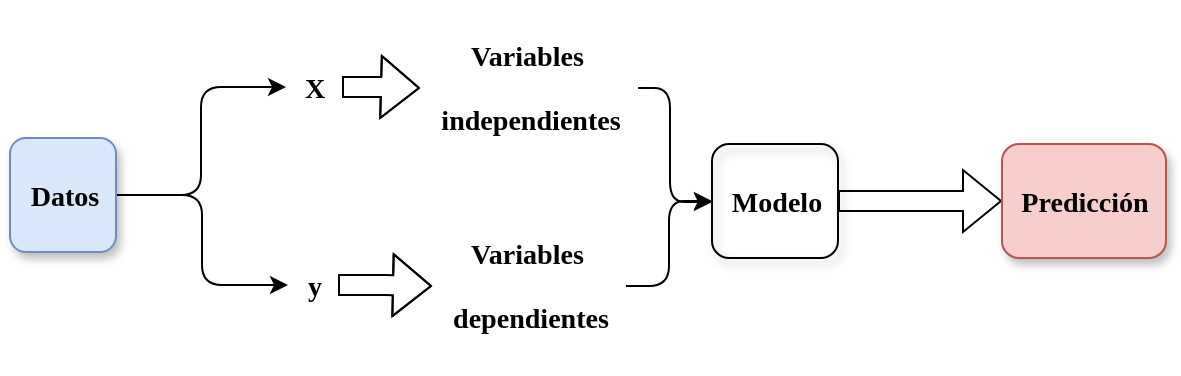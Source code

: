<mxfile version="24.7.17">
  <diagram name="Página-1" id="Xrt6dMVssRZxj-XLbZUK">
    <mxGraphModel dx="1038" dy="478" grid="0" gridSize="10" guides="1" tooltips="1" connect="1" arrows="1" fold="1" page="1" pageScale="1" pageWidth="827" pageHeight="1169" math="0" shadow="0">
      <root>
        <mxCell id="0" />
        <mxCell id="1" parent="0" />
        <mxCell id="hV3xgLr9dGrhqzoMMgC2-20" style="edgeStyle=orthogonalEdgeStyle;rounded=1;orthogonalLoop=1;jettySize=auto;html=1;strokeColor=default;align=center;verticalAlign=middle;fontFamily=Helvetica;fontSize=11;fontColor=default;labelBackgroundColor=default;endArrow=classic;curved=0;" edge="1" parent="1" source="hV3xgLr9dGrhqzoMMgC2-1" target="hV3xgLr9dGrhqzoMMgC2-2">
          <mxGeometry relative="1" as="geometry" />
        </mxCell>
        <mxCell id="hV3xgLr9dGrhqzoMMgC2-21" style="edgeStyle=orthogonalEdgeStyle;rounded=1;orthogonalLoop=1;jettySize=auto;html=1;strokeColor=default;align=center;verticalAlign=middle;fontFamily=Helvetica;fontSize=11;fontColor=default;labelBackgroundColor=default;endArrow=classic;curved=0;" edge="1" parent="1" source="hV3xgLr9dGrhqzoMMgC2-1" target="hV3xgLr9dGrhqzoMMgC2-6">
          <mxGeometry relative="1" as="geometry" />
        </mxCell>
        <mxCell id="hV3xgLr9dGrhqzoMMgC2-1" value="&lt;h3&gt;&lt;font face=&quot;Garamond&quot;&gt;Datos&lt;/font&gt;&lt;/h3&gt;" style="text;html=1;align=center;verticalAlign=middle;resizable=0;points=[];autosize=1;strokeColor=#6c8ebf;fillColor=#dae8fc;fontFamily=Architects Daughter;fontSource=https%3A%2F%2Ffonts.googleapis.com%2Fcss%3Ffamily%3DArchitects%2BDaughter;rounded=1;shadow=1;" vertex="1" parent="1">
          <mxGeometry x="90" y="189" width="53" height="57" as="geometry" />
        </mxCell>
        <mxCell id="hV3xgLr9dGrhqzoMMgC2-11" value="" style="edgeStyle=orthogonalEdgeStyle;rounded=0;orthogonalLoop=1;jettySize=auto;html=1;shape=flexArrow;" edge="1" parent="1" source="hV3xgLr9dGrhqzoMMgC2-2" target="hV3xgLr9dGrhqzoMMgC2-3">
          <mxGeometry relative="1" as="geometry" />
        </mxCell>
        <mxCell id="hV3xgLr9dGrhqzoMMgC2-2" value="&lt;h3&gt;&lt;font face=&quot;Garamond&quot;&gt;X&lt;/font&gt;&lt;/h3&gt;" style="text;html=1;align=center;verticalAlign=middle;resizable=0;points=[];autosize=1;strokeColor=none;fillColor=none;fontFamily=Architects Daughter;fontSource=https%3A%2F%2Ffonts.googleapis.com%2Fcss%3Ffamily%3DArchitects%2BDaughter;shadow=1;" vertex="1" parent="1">
          <mxGeometry x="228" y="135" width="28" height="57" as="geometry" />
        </mxCell>
        <mxCell id="hV3xgLr9dGrhqzoMMgC2-23" style="edgeStyle=orthogonalEdgeStyle;rounded=1;orthogonalLoop=1;jettySize=auto;html=1;strokeColor=default;align=center;verticalAlign=middle;fontFamily=Helvetica;fontSize=11;fontColor=default;labelBackgroundColor=default;endArrow=classic;curved=0;" edge="1" parent="1" source="hV3xgLr9dGrhqzoMMgC2-3" target="hV3xgLr9dGrhqzoMMgC2-4">
          <mxGeometry relative="1" as="geometry">
            <Array as="points">
              <mxPoint x="420" y="164" />
              <mxPoint x="420" y="221" />
            </Array>
          </mxGeometry>
        </mxCell>
        <mxCell id="hV3xgLr9dGrhqzoMMgC2-3" value="&lt;h3&gt;&lt;font face=&quot;Garamond&quot;&gt;Variables&amp;nbsp;&lt;/font&gt;&lt;/h3&gt;&lt;h3&gt;&lt;font face=&quot;Garamond&quot;&gt;independientes&lt;/font&gt;&lt;/h3&gt;" style="text;html=1;align=center;verticalAlign=middle;resizable=0;points=[];autosize=1;strokeColor=none;fillColor=none;fontFamily=Architects Daughter;fontSource=https%3A%2F%2Ffonts.googleapis.com%2Fcss%3Ffamily%3DArchitects%2BDaughter;" vertex="1" parent="1">
          <mxGeometry x="295" y="120" width="109" height="88" as="geometry" />
        </mxCell>
        <mxCell id="hV3xgLr9dGrhqzoMMgC2-17" value="" style="edgeStyle=orthogonalEdgeStyle;shape=flexArrow;rounded=0;orthogonalLoop=1;jettySize=auto;html=1;strokeColor=default;align=center;verticalAlign=middle;fontFamily=Helvetica;fontSize=11;fontColor=default;labelBackgroundColor=default;endArrow=classic;" edge="1" parent="1" source="hV3xgLr9dGrhqzoMMgC2-4" target="hV3xgLr9dGrhqzoMMgC2-5">
          <mxGeometry relative="1" as="geometry" />
        </mxCell>
        <mxCell id="hV3xgLr9dGrhqzoMMgC2-4" value="&lt;h3&gt;&lt;font face=&quot;Garamond&quot;&gt;Modelo&lt;/font&gt;&lt;/h3&gt;" style="text;html=1;align=center;verticalAlign=middle;resizable=0;points=[];autosize=1;strokeColor=default;fillColor=none;fontFamily=Architects Daughter;fontSource=https%3A%2F%2Ffonts.googleapis.com%2Fcss%3Ffamily%3DArchitects%2BDaughter;rounded=1;shadow=1;" vertex="1" parent="1">
          <mxGeometry x="441" y="192" width="63" height="57" as="geometry" />
        </mxCell>
        <mxCell id="hV3xgLr9dGrhqzoMMgC2-5" value="&lt;h3&gt;&lt;font face=&quot;Garamond&quot;&gt;Predicción&lt;/font&gt;&lt;/h3&gt;" style="text;html=1;align=center;verticalAlign=middle;resizable=0;points=[];autosize=1;strokeColor=#b85450;fillColor=#f8cecc;fontFamily=Architects Daughter;fontSource=https%3A%2F%2Ffonts.googleapis.com%2Fcss%3Ffamily%3DArchitects%2BDaughter;rounded=1;glass=0;shadow=1;" vertex="1" parent="1">
          <mxGeometry x="586" y="192" width="82" height="57" as="geometry" />
        </mxCell>
        <mxCell id="hV3xgLr9dGrhqzoMMgC2-19" value="" style="edgeStyle=orthogonalEdgeStyle;shape=flexArrow;rounded=0;orthogonalLoop=1;jettySize=auto;html=1;strokeColor=default;align=center;verticalAlign=middle;fontFamily=Helvetica;fontSize=11;fontColor=default;labelBackgroundColor=default;endArrow=classic;" edge="1" parent="1" source="hV3xgLr9dGrhqzoMMgC2-6" target="hV3xgLr9dGrhqzoMMgC2-7">
          <mxGeometry relative="1" as="geometry" />
        </mxCell>
        <mxCell id="hV3xgLr9dGrhqzoMMgC2-6" value="&lt;h3&gt;&lt;font face=&quot;Garamond&quot;&gt;y&lt;/font&gt;&lt;/h3&gt;" style="text;html=1;align=center;verticalAlign=middle;resizable=0;points=[];autosize=1;strokeColor=none;fillColor=none;fontFamily=Architects Daughter;fontSource=https%3A%2F%2Ffonts.googleapis.com%2Fcss%3Ffamily%3DArchitects%2BDaughter;" vertex="1" parent="1">
          <mxGeometry x="229" y="234" width="25" height="57" as="geometry" />
        </mxCell>
        <mxCell id="hV3xgLr9dGrhqzoMMgC2-22" style="edgeStyle=orthogonalEdgeStyle;rounded=1;orthogonalLoop=1;jettySize=auto;html=1;strokeColor=default;align=center;verticalAlign=middle;fontFamily=Helvetica;fontSize=11;fontColor=default;labelBackgroundColor=default;endArrow=classic;curved=0;" edge="1" parent="1" source="hV3xgLr9dGrhqzoMMgC2-7" target="hV3xgLr9dGrhqzoMMgC2-4">
          <mxGeometry relative="1" as="geometry" />
        </mxCell>
        <mxCell id="hV3xgLr9dGrhqzoMMgC2-7" value="&lt;h3&gt;&lt;font face=&quot;Garamond&quot;&gt;Variables&amp;nbsp;&lt;/font&gt;&lt;/h3&gt;&lt;h3&gt;&lt;font face=&quot;Garamond&quot;&gt;dependientes&lt;/font&gt;&lt;/h3&gt;" style="text;html=1;align=center;verticalAlign=middle;resizable=0;points=[];autosize=1;strokeColor=none;fillColor=none;fontFamily=Architects Daughter;fontSource=https%3A%2F%2Ffonts.googleapis.com%2Fcss%3Ffamily%3DArchitects%2BDaughter;" vertex="1" parent="1">
          <mxGeometry x="301" y="219" width="97" height="88" as="geometry" />
        </mxCell>
      </root>
    </mxGraphModel>
  </diagram>
</mxfile>
